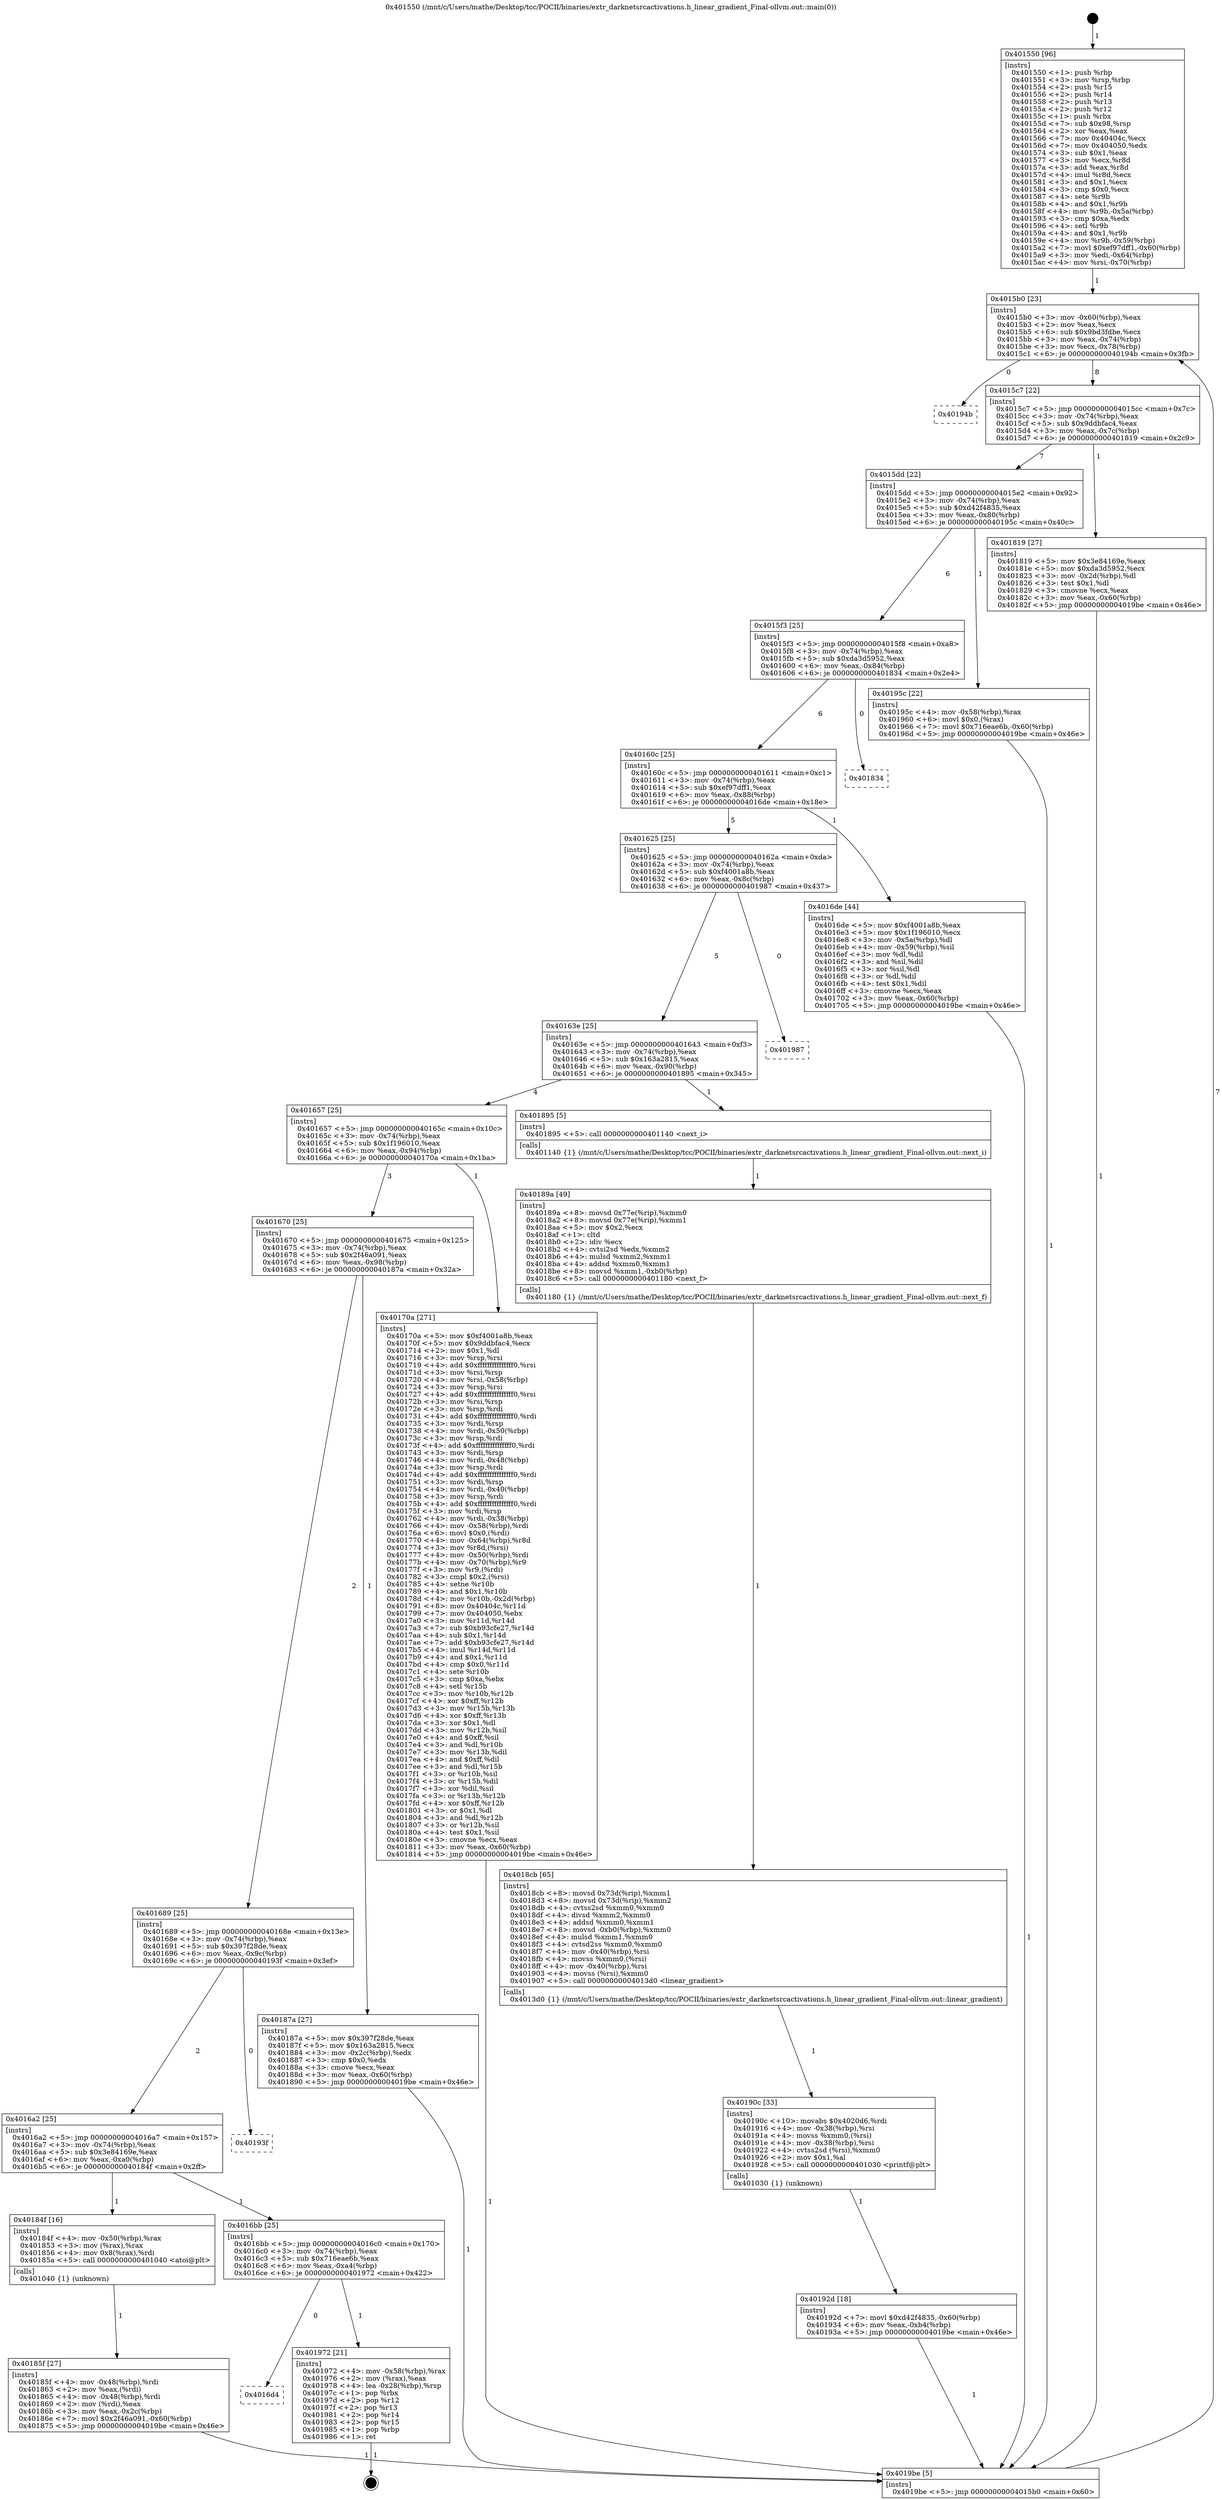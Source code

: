 digraph "0x401550" {
  label = "0x401550 (/mnt/c/Users/mathe/Desktop/tcc/POCII/binaries/extr_darknetsrcactivations.h_linear_gradient_Final-ollvm.out::main(0))"
  labelloc = "t"
  node[shape=record]

  Entry [label="",width=0.3,height=0.3,shape=circle,fillcolor=black,style=filled]
  "0x4015b0" [label="{
     0x4015b0 [23]\l
     | [instrs]\l
     &nbsp;&nbsp;0x4015b0 \<+3\>: mov -0x60(%rbp),%eax\l
     &nbsp;&nbsp;0x4015b3 \<+2\>: mov %eax,%ecx\l
     &nbsp;&nbsp;0x4015b5 \<+6\>: sub $0x9bd3fdbe,%ecx\l
     &nbsp;&nbsp;0x4015bb \<+3\>: mov %eax,-0x74(%rbp)\l
     &nbsp;&nbsp;0x4015be \<+3\>: mov %ecx,-0x78(%rbp)\l
     &nbsp;&nbsp;0x4015c1 \<+6\>: je 000000000040194b \<main+0x3fb\>\l
  }"]
  "0x40194b" [label="{
     0x40194b\l
  }", style=dashed]
  "0x4015c7" [label="{
     0x4015c7 [22]\l
     | [instrs]\l
     &nbsp;&nbsp;0x4015c7 \<+5\>: jmp 00000000004015cc \<main+0x7c\>\l
     &nbsp;&nbsp;0x4015cc \<+3\>: mov -0x74(%rbp),%eax\l
     &nbsp;&nbsp;0x4015cf \<+5\>: sub $0x9ddbfac4,%eax\l
     &nbsp;&nbsp;0x4015d4 \<+3\>: mov %eax,-0x7c(%rbp)\l
     &nbsp;&nbsp;0x4015d7 \<+6\>: je 0000000000401819 \<main+0x2c9\>\l
  }"]
  Exit [label="",width=0.3,height=0.3,shape=circle,fillcolor=black,style=filled,peripheries=2]
  "0x401819" [label="{
     0x401819 [27]\l
     | [instrs]\l
     &nbsp;&nbsp;0x401819 \<+5\>: mov $0x3e84169e,%eax\l
     &nbsp;&nbsp;0x40181e \<+5\>: mov $0xda3d5952,%ecx\l
     &nbsp;&nbsp;0x401823 \<+3\>: mov -0x2d(%rbp),%dl\l
     &nbsp;&nbsp;0x401826 \<+3\>: test $0x1,%dl\l
     &nbsp;&nbsp;0x401829 \<+3\>: cmovne %ecx,%eax\l
     &nbsp;&nbsp;0x40182c \<+3\>: mov %eax,-0x60(%rbp)\l
     &nbsp;&nbsp;0x40182f \<+5\>: jmp 00000000004019be \<main+0x46e\>\l
  }"]
  "0x4015dd" [label="{
     0x4015dd [22]\l
     | [instrs]\l
     &nbsp;&nbsp;0x4015dd \<+5\>: jmp 00000000004015e2 \<main+0x92\>\l
     &nbsp;&nbsp;0x4015e2 \<+3\>: mov -0x74(%rbp),%eax\l
     &nbsp;&nbsp;0x4015e5 \<+5\>: sub $0xd42f4835,%eax\l
     &nbsp;&nbsp;0x4015ea \<+3\>: mov %eax,-0x80(%rbp)\l
     &nbsp;&nbsp;0x4015ed \<+6\>: je 000000000040195c \<main+0x40c\>\l
  }"]
  "0x4016d4" [label="{
     0x4016d4\l
  }", style=dashed]
  "0x40195c" [label="{
     0x40195c [22]\l
     | [instrs]\l
     &nbsp;&nbsp;0x40195c \<+4\>: mov -0x58(%rbp),%rax\l
     &nbsp;&nbsp;0x401960 \<+6\>: movl $0x0,(%rax)\l
     &nbsp;&nbsp;0x401966 \<+7\>: movl $0x716eae6b,-0x60(%rbp)\l
     &nbsp;&nbsp;0x40196d \<+5\>: jmp 00000000004019be \<main+0x46e\>\l
  }"]
  "0x4015f3" [label="{
     0x4015f3 [25]\l
     | [instrs]\l
     &nbsp;&nbsp;0x4015f3 \<+5\>: jmp 00000000004015f8 \<main+0xa8\>\l
     &nbsp;&nbsp;0x4015f8 \<+3\>: mov -0x74(%rbp),%eax\l
     &nbsp;&nbsp;0x4015fb \<+5\>: sub $0xda3d5952,%eax\l
     &nbsp;&nbsp;0x401600 \<+6\>: mov %eax,-0x84(%rbp)\l
     &nbsp;&nbsp;0x401606 \<+6\>: je 0000000000401834 \<main+0x2e4\>\l
  }"]
  "0x401972" [label="{
     0x401972 [21]\l
     | [instrs]\l
     &nbsp;&nbsp;0x401972 \<+4\>: mov -0x58(%rbp),%rax\l
     &nbsp;&nbsp;0x401976 \<+2\>: mov (%rax),%eax\l
     &nbsp;&nbsp;0x401978 \<+4\>: lea -0x28(%rbp),%rsp\l
     &nbsp;&nbsp;0x40197c \<+1\>: pop %rbx\l
     &nbsp;&nbsp;0x40197d \<+2\>: pop %r12\l
     &nbsp;&nbsp;0x40197f \<+2\>: pop %r13\l
     &nbsp;&nbsp;0x401981 \<+2\>: pop %r14\l
     &nbsp;&nbsp;0x401983 \<+2\>: pop %r15\l
     &nbsp;&nbsp;0x401985 \<+1\>: pop %rbp\l
     &nbsp;&nbsp;0x401986 \<+1\>: ret\l
  }"]
  "0x401834" [label="{
     0x401834\l
  }", style=dashed]
  "0x40160c" [label="{
     0x40160c [25]\l
     | [instrs]\l
     &nbsp;&nbsp;0x40160c \<+5\>: jmp 0000000000401611 \<main+0xc1\>\l
     &nbsp;&nbsp;0x401611 \<+3\>: mov -0x74(%rbp),%eax\l
     &nbsp;&nbsp;0x401614 \<+5\>: sub $0xef97dff1,%eax\l
     &nbsp;&nbsp;0x401619 \<+6\>: mov %eax,-0x88(%rbp)\l
     &nbsp;&nbsp;0x40161f \<+6\>: je 00000000004016de \<main+0x18e\>\l
  }"]
  "0x40192d" [label="{
     0x40192d [18]\l
     | [instrs]\l
     &nbsp;&nbsp;0x40192d \<+7\>: movl $0xd42f4835,-0x60(%rbp)\l
     &nbsp;&nbsp;0x401934 \<+6\>: mov %eax,-0xb4(%rbp)\l
     &nbsp;&nbsp;0x40193a \<+5\>: jmp 00000000004019be \<main+0x46e\>\l
  }"]
  "0x4016de" [label="{
     0x4016de [44]\l
     | [instrs]\l
     &nbsp;&nbsp;0x4016de \<+5\>: mov $0xf4001a8b,%eax\l
     &nbsp;&nbsp;0x4016e3 \<+5\>: mov $0x1f196010,%ecx\l
     &nbsp;&nbsp;0x4016e8 \<+3\>: mov -0x5a(%rbp),%dl\l
     &nbsp;&nbsp;0x4016eb \<+4\>: mov -0x59(%rbp),%sil\l
     &nbsp;&nbsp;0x4016ef \<+3\>: mov %dl,%dil\l
     &nbsp;&nbsp;0x4016f2 \<+3\>: and %sil,%dil\l
     &nbsp;&nbsp;0x4016f5 \<+3\>: xor %sil,%dl\l
     &nbsp;&nbsp;0x4016f8 \<+3\>: or %dl,%dil\l
     &nbsp;&nbsp;0x4016fb \<+4\>: test $0x1,%dil\l
     &nbsp;&nbsp;0x4016ff \<+3\>: cmovne %ecx,%eax\l
     &nbsp;&nbsp;0x401702 \<+3\>: mov %eax,-0x60(%rbp)\l
     &nbsp;&nbsp;0x401705 \<+5\>: jmp 00000000004019be \<main+0x46e\>\l
  }"]
  "0x401625" [label="{
     0x401625 [25]\l
     | [instrs]\l
     &nbsp;&nbsp;0x401625 \<+5\>: jmp 000000000040162a \<main+0xda\>\l
     &nbsp;&nbsp;0x40162a \<+3\>: mov -0x74(%rbp),%eax\l
     &nbsp;&nbsp;0x40162d \<+5\>: sub $0xf4001a8b,%eax\l
     &nbsp;&nbsp;0x401632 \<+6\>: mov %eax,-0x8c(%rbp)\l
     &nbsp;&nbsp;0x401638 \<+6\>: je 0000000000401987 \<main+0x437\>\l
  }"]
  "0x4019be" [label="{
     0x4019be [5]\l
     | [instrs]\l
     &nbsp;&nbsp;0x4019be \<+5\>: jmp 00000000004015b0 \<main+0x60\>\l
  }"]
  "0x401550" [label="{
     0x401550 [96]\l
     | [instrs]\l
     &nbsp;&nbsp;0x401550 \<+1\>: push %rbp\l
     &nbsp;&nbsp;0x401551 \<+3\>: mov %rsp,%rbp\l
     &nbsp;&nbsp;0x401554 \<+2\>: push %r15\l
     &nbsp;&nbsp;0x401556 \<+2\>: push %r14\l
     &nbsp;&nbsp;0x401558 \<+2\>: push %r13\l
     &nbsp;&nbsp;0x40155a \<+2\>: push %r12\l
     &nbsp;&nbsp;0x40155c \<+1\>: push %rbx\l
     &nbsp;&nbsp;0x40155d \<+7\>: sub $0x98,%rsp\l
     &nbsp;&nbsp;0x401564 \<+2\>: xor %eax,%eax\l
     &nbsp;&nbsp;0x401566 \<+7\>: mov 0x40404c,%ecx\l
     &nbsp;&nbsp;0x40156d \<+7\>: mov 0x404050,%edx\l
     &nbsp;&nbsp;0x401574 \<+3\>: sub $0x1,%eax\l
     &nbsp;&nbsp;0x401577 \<+3\>: mov %ecx,%r8d\l
     &nbsp;&nbsp;0x40157a \<+3\>: add %eax,%r8d\l
     &nbsp;&nbsp;0x40157d \<+4\>: imul %r8d,%ecx\l
     &nbsp;&nbsp;0x401581 \<+3\>: and $0x1,%ecx\l
     &nbsp;&nbsp;0x401584 \<+3\>: cmp $0x0,%ecx\l
     &nbsp;&nbsp;0x401587 \<+4\>: sete %r9b\l
     &nbsp;&nbsp;0x40158b \<+4\>: and $0x1,%r9b\l
     &nbsp;&nbsp;0x40158f \<+4\>: mov %r9b,-0x5a(%rbp)\l
     &nbsp;&nbsp;0x401593 \<+3\>: cmp $0xa,%edx\l
     &nbsp;&nbsp;0x401596 \<+4\>: setl %r9b\l
     &nbsp;&nbsp;0x40159a \<+4\>: and $0x1,%r9b\l
     &nbsp;&nbsp;0x40159e \<+4\>: mov %r9b,-0x59(%rbp)\l
     &nbsp;&nbsp;0x4015a2 \<+7\>: movl $0xef97dff1,-0x60(%rbp)\l
     &nbsp;&nbsp;0x4015a9 \<+3\>: mov %edi,-0x64(%rbp)\l
     &nbsp;&nbsp;0x4015ac \<+4\>: mov %rsi,-0x70(%rbp)\l
  }"]
  "0x40190c" [label="{
     0x40190c [33]\l
     | [instrs]\l
     &nbsp;&nbsp;0x40190c \<+10\>: movabs $0x4020d6,%rdi\l
     &nbsp;&nbsp;0x401916 \<+4\>: mov -0x38(%rbp),%rsi\l
     &nbsp;&nbsp;0x40191a \<+4\>: movss %xmm0,(%rsi)\l
     &nbsp;&nbsp;0x40191e \<+4\>: mov -0x38(%rbp),%rsi\l
     &nbsp;&nbsp;0x401922 \<+4\>: cvtss2sd (%rsi),%xmm0\l
     &nbsp;&nbsp;0x401926 \<+2\>: mov $0x1,%al\l
     &nbsp;&nbsp;0x401928 \<+5\>: call 0000000000401030 \<printf@plt\>\l
     | [calls]\l
     &nbsp;&nbsp;0x401030 \{1\} (unknown)\l
  }"]
  "0x401987" [label="{
     0x401987\l
  }", style=dashed]
  "0x40163e" [label="{
     0x40163e [25]\l
     | [instrs]\l
     &nbsp;&nbsp;0x40163e \<+5\>: jmp 0000000000401643 \<main+0xf3\>\l
     &nbsp;&nbsp;0x401643 \<+3\>: mov -0x74(%rbp),%eax\l
     &nbsp;&nbsp;0x401646 \<+5\>: sub $0x163a2815,%eax\l
     &nbsp;&nbsp;0x40164b \<+6\>: mov %eax,-0x90(%rbp)\l
     &nbsp;&nbsp;0x401651 \<+6\>: je 0000000000401895 \<main+0x345\>\l
  }"]
  "0x4018cb" [label="{
     0x4018cb [65]\l
     | [instrs]\l
     &nbsp;&nbsp;0x4018cb \<+8\>: movsd 0x73d(%rip),%xmm1\l
     &nbsp;&nbsp;0x4018d3 \<+8\>: movsd 0x73d(%rip),%xmm2\l
     &nbsp;&nbsp;0x4018db \<+4\>: cvtss2sd %xmm0,%xmm0\l
     &nbsp;&nbsp;0x4018df \<+4\>: divsd %xmm2,%xmm0\l
     &nbsp;&nbsp;0x4018e3 \<+4\>: addsd %xmm0,%xmm1\l
     &nbsp;&nbsp;0x4018e7 \<+8\>: movsd -0xb0(%rbp),%xmm0\l
     &nbsp;&nbsp;0x4018ef \<+4\>: mulsd %xmm1,%xmm0\l
     &nbsp;&nbsp;0x4018f3 \<+4\>: cvtsd2ss %xmm0,%xmm0\l
     &nbsp;&nbsp;0x4018f7 \<+4\>: mov -0x40(%rbp),%rsi\l
     &nbsp;&nbsp;0x4018fb \<+4\>: movss %xmm0,(%rsi)\l
     &nbsp;&nbsp;0x4018ff \<+4\>: mov -0x40(%rbp),%rsi\l
     &nbsp;&nbsp;0x401903 \<+4\>: movss (%rsi),%xmm0\l
     &nbsp;&nbsp;0x401907 \<+5\>: call 00000000004013d0 \<linear_gradient\>\l
     | [calls]\l
     &nbsp;&nbsp;0x4013d0 \{1\} (/mnt/c/Users/mathe/Desktop/tcc/POCII/binaries/extr_darknetsrcactivations.h_linear_gradient_Final-ollvm.out::linear_gradient)\l
  }"]
  "0x401895" [label="{
     0x401895 [5]\l
     | [instrs]\l
     &nbsp;&nbsp;0x401895 \<+5\>: call 0000000000401140 \<next_i\>\l
     | [calls]\l
     &nbsp;&nbsp;0x401140 \{1\} (/mnt/c/Users/mathe/Desktop/tcc/POCII/binaries/extr_darknetsrcactivations.h_linear_gradient_Final-ollvm.out::next_i)\l
  }"]
  "0x401657" [label="{
     0x401657 [25]\l
     | [instrs]\l
     &nbsp;&nbsp;0x401657 \<+5\>: jmp 000000000040165c \<main+0x10c\>\l
     &nbsp;&nbsp;0x40165c \<+3\>: mov -0x74(%rbp),%eax\l
     &nbsp;&nbsp;0x40165f \<+5\>: sub $0x1f196010,%eax\l
     &nbsp;&nbsp;0x401664 \<+6\>: mov %eax,-0x94(%rbp)\l
     &nbsp;&nbsp;0x40166a \<+6\>: je 000000000040170a \<main+0x1ba\>\l
  }"]
  "0x40189a" [label="{
     0x40189a [49]\l
     | [instrs]\l
     &nbsp;&nbsp;0x40189a \<+8\>: movsd 0x77e(%rip),%xmm0\l
     &nbsp;&nbsp;0x4018a2 \<+8\>: movsd 0x77e(%rip),%xmm1\l
     &nbsp;&nbsp;0x4018aa \<+5\>: mov $0x2,%ecx\l
     &nbsp;&nbsp;0x4018af \<+1\>: cltd\l
     &nbsp;&nbsp;0x4018b0 \<+2\>: idiv %ecx\l
     &nbsp;&nbsp;0x4018b2 \<+4\>: cvtsi2sd %edx,%xmm2\l
     &nbsp;&nbsp;0x4018b6 \<+4\>: mulsd %xmm2,%xmm1\l
     &nbsp;&nbsp;0x4018ba \<+4\>: addsd %xmm0,%xmm1\l
     &nbsp;&nbsp;0x4018be \<+8\>: movsd %xmm1,-0xb0(%rbp)\l
     &nbsp;&nbsp;0x4018c6 \<+5\>: call 0000000000401180 \<next_f\>\l
     | [calls]\l
     &nbsp;&nbsp;0x401180 \{1\} (/mnt/c/Users/mathe/Desktop/tcc/POCII/binaries/extr_darknetsrcactivations.h_linear_gradient_Final-ollvm.out::next_f)\l
  }"]
  "0x40170a" [label="{
     0x40170a [271]\l
     | [instrs]\l
     &nbsp;&nbsp;0x40170a \<+5\>: mov $0xf4001a8b,%eax\l
     &nbsp;&nbsp;0x40170f \<+5\>: mov $0x9ddbfac4,%ecx\l
     &nbsp;&nbsp;0x401714 \<+2\>: mov $0x1,%dl\l
     &nbsp;&nbsp;0x401716 \<+3\>: mov %rsp,%rsi\l
     &nbsp;&nbsp;0x401719 \<+4\>: add $0xfffffffffffffff0,%rsi\l
     &nbsp;&nbsp;0x40171d \<+3\>: mov %rsi,%rsp\l
     &nbsp;&nbsp;0x401720 \<+4\>: mov %rsi,-0x58(%rbp)\l
     &nbsp;&nbsp;0x401724 \<+3\>: mov %rsp,%rsi\l
     &nbsp;&nbsp;0x401727 \<+4\>: add $0xfffffffffffffff0,%rsi\l
     &nbsp;&nbsp;0x40172b \<+3\>: mov %rsi,%rsp\l
     &nbsp;&nbsp;0x40172e \<+3\>: mov %rsp,%rdi\l
     &nbsp;&nbsp;0x401731 \<+4\>: add $0xfffffffffffffff0,%rdi\l
     &nbsp;&nbsp;0x401735 \<+3\>: mov %rdi,%rsp\l
     &nbsp;&nbsp;0x401738 \<+4\>: mov %rdi,-0x50(%rbp)\l
     &nbsp;&nbsp;0x40173c \<+3\>: mov %rsp,%rdi\l
     &nbsp;&nbsp;0x40173f \<+4\>: add $0xfffffffffffffff0,%rdi\l
     &nbsp;&nbsp;0x401743 \<+3\>: mov %rdi,%rsp\l
     &nbsp;&nbsp;0x401746 \<+4\>: mov %rdi,-0x48(%rbp)\l
     &nbsp;&nbsp;0x40174a \<+3\>: mov %rsp,%rdi\l
     &nbsp;&nbsp;0x40174d \<+4\>: add $0xfffffffffffffff0,%rdi\l
     &nbsp;&nbsp;0x401751 \<+3\>: mov %rdi,%rsp\l
     &nbsp;&nbsp;0x401754 \<+4\>: mov %rdi,-0x40(%rbp)\l
     &nbsp;&nbsp;0x401758 \<+3\>: mov %rsp,%rdi\l
     &nbsp;&nbsp;0x40175b \<+4\>: add $0xfffffffffffffff0,%rdi\l
     &nbsp;&nbsp;0x40175f \<+3\>: mov %rdi,%rsp\l
     &nbsp;&nbsp;0x401762 \<+4\>: mov %rdi,-0x38(%rbp)\l
     &nbsp;&nbsp;0x401766 \<+4\>: mov -0x58(%rbp),%rdi\l
     &nbsp;&nbsp;0x40176a \<+6\>: movl $0x0,(%rdi)\l
     &nbsp;&nbsp;0x401770 \<+4\>: mov -0x64(%rbp),%r8d\l
     &nbsp;&nbsp;0x401774 \<+3\>: mov %r8d,(%rsi)\l
     &nbsp;&nbsp;0x401777 \<+4\>: mov -0x50(%rbp),%rdi\l
     &nbsp;&nbsp;0x40177b \<+4\>: mov -0x70(%rbp),%r9\l
     &nbsp;&nbsp;0x40177f \<+3\>: mov %r9,(%rdi)\l
     &nbsp;&nbsp;0x401782 \<+3\>: cmpl $0x2,(%rsi)\l
     &nbsp;&nbsp;0x401785 \<+4\>: setne %r10b\l
     &nbsp;&nbsp;0x401789 \<+4\>: and $0x1,%r10b\l
     &nbsp;&nbsp;0x40178d \<+4\>: mov %r10b,-0x2d(%rbp)\l
     &nbsp;&nbsp;0x401791 \<+8\>: mov 0x40404c,%r11d\l
     &nbsp;&nbsp;0x401799 \<+7\>: mov 0x404050,%ebx\l
     &nbsp;&nbsp;0x4017a0 \<+3\>: mov %r11d,%r14d\l
     &nbsp;&nbsp;0x4017a3 \<+7\>: sub $0xb93cfe27,%r14d\l
     &nbsp;&nbsp;0x4017aa \<+4\>: sub $0x1,%r14d\l
     &nbsp;&nbsp;0x4017ae \<+7\>: add $0xb93cfe27,%r14d\l
     &nbsp;&nbsp;0x4017b5 \<+4\>: imul %r14d,%r11d\l
     &nbsp;&nbsp;0x4017b9 \<+4\>: and $0x1,%r11d\l
     &nbsp;&nbsp;0x4017bd \<+4\>: cmp $0x0,%r11d\l
     &nbsp;&nbsp;0x4017c1 \<+4\>: sete %r10b\l
     &nbsp;&nbsp;0x4017c5 \<+3\>: cmp $0xa,%ebx\l
     &nbsp;&nbsp;0x4017c8 \<+4\>: setl %r15b\l
     &nbsp;&nbsp;0x4017cc \<+3\>: mov %r10b,%r12b\l
     &nbsp;&nbsp;0x4017cf \<+4\>: xor $0xff,%r12b\l
     &nbsp;&nbsp;0x4017d3 \<+3\>: mov %r15b,%r13b\l
     &nbsp;&nbsp;0x4017d6 \<+4\>: xor $0xff,%r13b\l
     &nbsp;&nbsp;0x4017da \<+3\>: xor $0x1,%dl\l
     &nbsp;&nbsp;0x4017dd \<+3\>: mov %r12b,%sil\l
     &nbsp;&nbsp;0x4017e0 \<+4\>: and $0xff,%sil\l
     &nbsp;&nbsp;0x4017e4 \<+3\>: and %dl,%r10b\l
     &nbsp;&nbsp;0x4017e7 \<+3\>: mov %r13b,%dil\l
     &nbsp;&nbsp;0x4017ea \<+4\>: and $0xff,%dil\l
     &nbsp;&nbsp;0x4017ee \<+3\>: and %dl,%r15b\l
     &nbsp;&nbsp;0x4017f1 \<+3\>: or %r10b,%sil\l
     &nbsp;&nbsp;0x4017f4 \<+3\>: or %r15b,%dil\l
     &nbsp;&nbsp;0x4017f7 \<+3\>: xor %dil,%sil\l
     &nbsp;&nbsp;0x4017fa \<+3\>: or %r13b,%r12b\l
     &nbsp;&nbsp;0x4017fd \<+4\>: xor $0xff,%r12b\l
     &nbsp;&nbsp;0x401801 \<+3\>: or $0x1,%dl\l
     &nbsp;&nbsp;0x401804 \<+3\>: and %dl,%r12b\l
     &nbsp;&nbsp;0x401807 \<+3\>: or %r12b,%sil\l
     &nbsp;&nbsp;0x40180a \<+4\>: test $0x1,%sil\l
     &nbsp;&nbsp;0x40180e \<+3\>: cmovne %ecx,%eax\l
     &nbsp;&nbsp;0x401811 \<+3\>: mov %eax,-0x60(%rbp)\l
     &nbsp;&nbsp;0x401814 \<+5\>: jmp 00000000004019be \<main+0x46e\>\l
  }"]
  "0x401670" [label="{
     0x401670 [25]\l
     | [instrs]\l
     &nbsp;&nbsp;0x401670 \<+5\>: jmp 0000000000401675 \<main+0x125\>\l
     &nbsp;&nbsp;0x401675 \<+3\>: mov -0x74(%rbp),%eax\l
     &nbsp;&nbsp;0x401678 \<+5\>: sub $0x2f46a091,%eax\l
     &nbsp;&nbsp;0x40167d \<+6\>: mov %eax,-0x98(%rbp)\l
     &nbsp;&nbsp;0x401683 \<+6\>: je 000000000040187a \<main+0x32a\>\l
  }"]
  "0x40185f" [label="{
     0x40185f [27]\l
     | [instrs]\l
     &nbsp;&nbsp;0x40185f \<+4\>: mov -0x48(%rbp),%rdi\l
     &nbsp;&nbsp;0x401863 \<+2\>: mov %eax,(%rdi)\l
     &nbsp;&nbsp;0x401865 \<+4\>: mov -0x48(%rbp),%rdi\l
     &nbsp;&nbsp;0x401869 \<+2\>: mov (%rdi),%eax\l
     &nbsp;&nbsp;0x40186b \<+3\>: mov %eax,-0x2c(%rbp)\l
     &nbsp;&nbsp;0x40186e \<+7\>: movl $0x2f46a091,-0x60(%rbp)\l
     &nbsp;&nbsp;0x401875 \<+5\>: jmp 00000000004019be \<main+0x46e\>\l
  }"]
  "0x4016bb" [label="{
     0x4016bb [25]\l
     | [instrs]\l
     &nbsp;&nbsp;0x4016bb \<+5\>: jmp 00000000004016c0 \<main+0x170\>\l
     &nbsp;&nbsp;0x4016c0 \<+3\>: mov -0x74(%rbp),%eax\l
     &nbsp;&nbsp;0x4016c3 \<+5\>: sub $0x716eae6b,%eax\l
     &nbsp;&nbsp;0x4016c8 \<+6\>: mov %eax,-0xa4(%rbp)\l
     &nbsp;&nbsp;0x4016ce \<+6\>: je 0000000000401972 \<main+0x422\>\l
  }"]
  "0x40187a" [label="{
     0x40187a [27]\l
     | [instrs]\l
     &nbsp;&nbsp;0x40187a \<+5\>: mov $0x397f28de,%eax\l
     &nbsp;&nbsp;0x40187f \<+5\>: mov $0x163a2815,%ecx\l
     &nbsp;&nbsp;0x401884 \<+3\>: mov -0x2c(%rbp),%edx\l
     &nbsp;&nbsp;0x401887 \<+3\>: cmp $0x0,%edx\l
     &nbsp;&nbsp;0x40188a \<+3\>: cmove %ecx,%eax\l
     &nbsp;&nbsp;0x40188d \<+3\>: mov %eax,-0x60(%rbp)\l
     &nbsp;&nbsp;0x401890 \<+5\>: jmp 00000000004019be \<main+0x46e\>\l
  }"]
  "0x401689" [label="{
     0x401689 [25]\l
     | [instrs]\l
     &nbsp;&nbsp;0x401689 \<+5\>: jmp 000000000040168e \<main+0x13e\>\l
     &nbsp;&nbsp;0x40168e \<+3\>: mov -0x74(%rbp),%eax\l
     &nbsp;&nbsp;0x401691 \<+5\>: sub $0x397f28de,%eax\l
     &nbsp;&nbsp;0x401696 \<+6\>: mov %eax,-0x9c(%rbp)\l
     &nbsp;&nbsp;0x40169c \<+6\>: je 000000000040193f \<main+0x3ef\>\l
  }"]
  "0x40184f" [label="{
     0x40184f [16]\l
     | [instrs]\l
     &nbsp;&nbsp;0x40184f \<+4\>: mov -0x50(%rbp),%rax\l
     &nbsp;&nbsp;0x401853 \<+3\>: mov (%rax),%rax\l
     &nbsp;&nbsp;0x401856 \<+4\>: mov 0x8(%rax),%rdi\l
     &nbsp;&nbsp;0x40185a \<+5\>: call 0000000000401040 \<atoi@plt\>\l
     | [calls]\l
     &nbsp;&nbsp;0x401040 \{1\} (unknown)\l
  }"]
  "0x40193f" [label="{
     0x40193f\l
  }", style=dashed]
  "0x4016a2" [label="{
     0x4016a2 [25]\l
     | [instrs]\l
     &nbsp;&nbsp;0x4016a2 \<+5\>: jmp 00000000004016a7 \<main+0x157\>\l
     &nbsp;&nbsp;0x4016a7 \<+3\>: mov -0x74(%rbp),%eax\l
     &nbsp;&nbsp;0x4016aa \<+5\>: sub $0x3e84169e,%eax\l
     &nbsp;&nbsp;0x4016af \<+6\>: mov %eax,-0xa0(%rbp)\l
     &nbsp;&nbsp;0x4016b5 \<+6\>: je 000000000040184f \<main+0x2ff\>\l
  }"]
  Entry -> "0x401550" [label=" 1"]
  "0x4015b0" -> "0x40194b" [label=" 0"]
  "0x4015b0" -> "0x4015c7" [label=" 8"]
  "0x401972" -> Exit [label=" 1"]
  "0x4015c7" -> "0x401819" [label=" 1"]
  "0x4015c7" -> "0x4015dd" [label=" 7"]
  "0x4016bb" -> "0x4016d4" [label=" 0"]
  "0x4015dd" -> "0x40195c" [label=" 1"]
  "0x4015dd" -> "0x4015f3" [label=" 6"]
  "0x4016bb" -> "0x401972" [label=" 1"]
  "0x4015f3" -> "0x401834" [label=" 0"]
  "0x4015f3" -> "0x40160c" [label=" 6"]
  "0x40195c" -> "0x4019be" [label=" 1"]
  "0x40160c" -> "0x4016de" [label=" 1"]
  "0x40160c" -> "0x401625" [label=" 5"]
  "0x4016de" -> "0x4019be" [label=" 1"]
  "0x401550" -> "0x4015b0" [label=" 1"]
  "0x4019be" -> "0x4015b0" [label=" 7"]
  "0x40192d" -> "0x4019be" [label=" 1"]
  "0x401625" -> "0x401987" [label=" 0"]
  "0x401625" -> "0x40163e" [label=" 5"]
  "0x40190c" -> "0x40192d" [label=" 1"]
  "0x40163e" -> "0x401895" [label=" 1"]
  "0x40163e" -> "0x401657" [label=" 4"]
  "0x4018cb" -> "0x40190c" [label=" 1"]
  "0x401657" -> "0x40170a" [label=" 1"]
  "0x401657" -> "0x401670" [label=" 3"]
  "0x40189a" -> "0x4018cb" [label=" 1"]
  "0x40170a" -> "0x4019be" [label=" 1"]
  "0x401819" -> "0x4019be" [label=" 1"]
  "0x401895" -> "0x40189a" [label=" 1"]
  "0x401670" -> "0x40187a" [label=" 1"]
  "0x401670" -> "0x401689" [label=" 2"]
  "0x40187a" -> "0x4019be" [label=" 1"]
  "0x401689" -> "0x40193f" [label=" 0"]
  "0x401689" -> "0x4016a2" [label=" 2"]
  "0x40185f" -> "0x4019be" [label=" 1"]
  "0x4016a2" -> "0x40184f" [label=" 1"]
  "0x4016a2" -> "0x4016bb" [label=" 1"]
  "0x40184f" -> "0x40185f" [label=" 1"]
}
